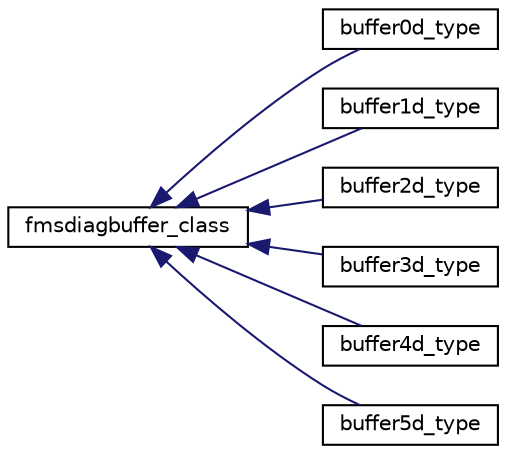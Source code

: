 digraph "Graphical Class Hierarchy"
{
 // INTERACTIVE_SVG=YES
 // LATEX_PDF_SIZE
  edge [fontname="Helvetica",fontsize="10",labelfontname="Helvetica",labelfontsize="10"];
  node [fontname="Helvetica",fontsize="10",shape=record];
  rankdir="LR";
  Node0 [label="fmsdiagbuffer_class",height=0.2,width=0.4,color="black", fillcolor="white", style="filled",URL="$structfms__diag__buffer__mod_1_1fmsdiagbuffer__class.html",tooltip="Object that holds buffered data and other diagnostics Abstract to ensure use through its extensions(b..."];
  Node0 -> Node1 [dir="back",color="midnightblue",fontsize="10",style="solid",fontname="Helvetica"];
  Node1 [label="buffer0d_type",height=0.2,width=0.4,color="black", fillcolor="white", style="filled",URL="$structfms__diag__buffer__mod_1_1buffer0d__type.html",tooltip="Scalar buffer type to extend fmsDiagBufferContainer_type."];
  Node0 -> Node2 [dir="back",color="midnightblue",fontsize="10",style="solid",fontname="Helvetica"];
  Node2 [label="buffer1d_type",height=0.2,width=0.4,color="black", fillcolor="white", style="filled",URL="$structfms__diag__buffer__mod_1_1buffer1d__type.html",tooltip="1D buffer type to extend fmsDiagBuffer_class"];
  Node0 -> Node3 [dir="back",color="midnightblue",fontsize="10",style="solid",fontname="Helvetica"];
  Node3 [label="buffer2d_type",height=0.2,width=0.4,color="black", fillcolor="white", style="filled",URL="$structfms__diag__buffer__mod_1_1buffer2d__type.html",tooltip="2D buffer type to extend fmsDiagBuffer_class"];
  Node0 -> Node4 [dir="back",color="midnightblue",fontsize="10",style="solid",fontname="Helvetica"];
  Node4 [label="buffer3d_type",height=0.2,width=0.4,color="black", fillcolor="white", style="filled",URL="$structfms__diag__buffer__mod_1_1buffer3d__type.html",tooltip="3D buffer type to extend fmsDiagBuffer_class"];
  Node0 -> Node5 [dir="back",color="midnightblue",fontsize="10",style="solid",fontname="Helvetica"];
  Node5 [label="buffer4d_type",height=0.2,width=0.4,color="black", fillcolor="white", style="filled",URL="$structfms__diag__buffer__mod_1_1buffer4d__type.html",tooltip="4D buffer type to extend fmsDiagBuffer_class"];
  Node0 -> Node6 [dir="back",color="midnightblue",fontsize="10",style="solid",fontname="Helvetica"];
  Node6 [label="buffer5d_type",height=0.2,width=0.4,color="black", fillcolor="white", style="filled",URL="$structfms__diag__buffer__mod_1_1buffer5d__type.html",tooltip="5D buffer type to extend fmsDiagBuffer_class"];
}
